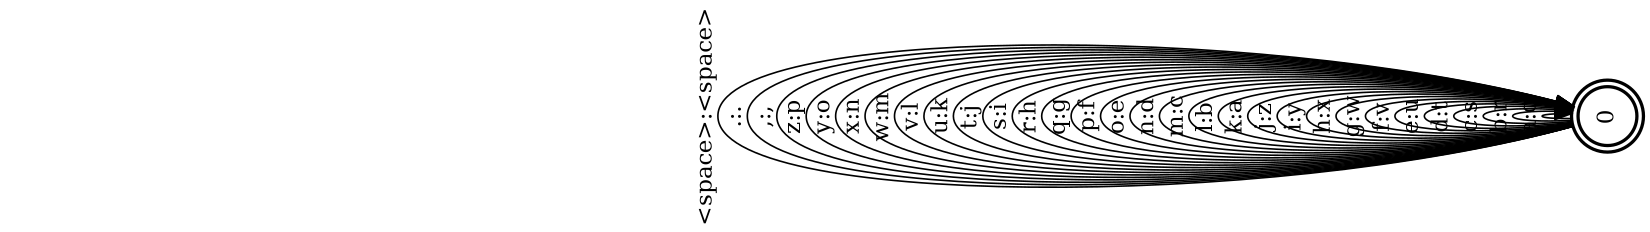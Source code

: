 digraph FST {
rankdir = LR;
size = "8.5,11";
label = "";
center = 1;
orientation = Landscape;
ranksep = "0.4";
nodesep = "0.25";
0 [label = "0", shape = doublecircle, style = bold, fontsize = 14]
	0 -> 0 [label = "a:q", fontsize = 14];
	0 -> 0 [label = "b:r", fontsize = 14];
	0 -> 0 [label = "c:s", fontsize = 14];
	0 -> 0 [label = "d:t", fontsize = 14];
	0 -> 0 [label = "e:u", fontsize = 14];
	0 -> 0 [label = "f:v", fontsize = 14];
	0 -> 0 [label = "g:w", fontsize = 14];
	0 -> 0 [label = "h:x", fontsize = 14];
	0 -> 0 [label = "i:y", fontsize = 14];
	0 -> 0 [label = "j:z", fontsize = 14];
	0 -> 0 [label = "k:a", fontsize = 14];
	0 -> 0 [label = "l:b", fontsize = 14];
	0 -> 0 [label = "m:c", fontsize = 14];
	0 -> 0 [label = "n:d", fontsize = 14];
	0 -> 0 [label = "o:e", fontsize = 14];
	0 -> 0 [label = "p:f", fontsize = 14];
	0 -> 0 [label = "q:g", fontsize = 14];
	0 -> 0 [label = "r:h", fontsize = 14];
	0 -> 0 [label = "s:i", fontsize = 14];
	0 -> 0 [label = "t:j", fontsize = 14];
	0 -> 0 [label = "u:k", fontsize = 14];
	0 -> 0 [label = "v:l", fontsize = 14];
	0 -> 0 [label = "w:m", fontsize = 14];
	0 -> 0 [label = "x:n", fontsize = 14];
	0 -> 0 [label = "y:o", fontsize = 14];
	0 -> 0 [label = "z:p", fontsize = 14];
	0 -> 0 [label = ",:,", fontsize = 14];
	0 -> 0 [label = ".:.", fontsize = 14];
	0 -> 0 [label = "<space>:<space>", fontsize = 14];
}
